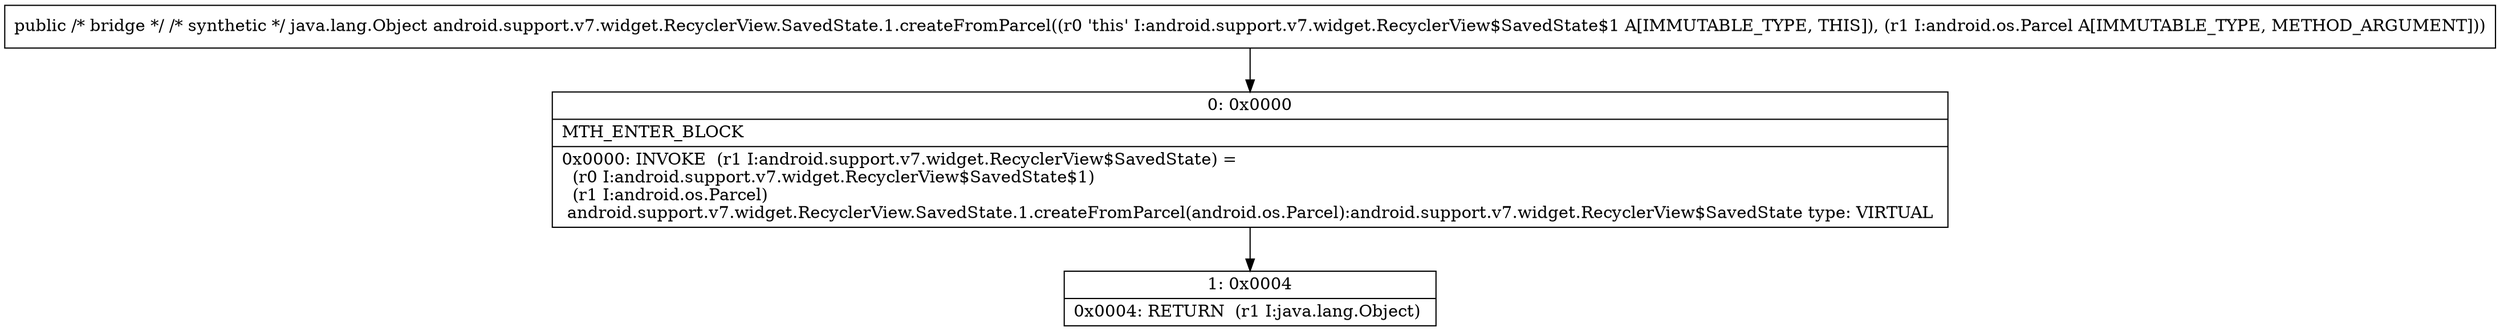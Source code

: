 digraph "CFG forandroid.support.v7.widget.RecyclerView.SavedState.1.createFromParcel(Landroid\/os\/Parcel;)Ljava\/lang\/Object;" {
Node_0 [shape=record,label="{0\:\ 0x0000|MTH_ENTER_BLOCK\l|0x0000: INVOKE  (r1 I:android.support.v7.widget.RecyclerView$SavedState) = \l  (r0 I:android.support.v7.widget.RecyclerView$SavedState$1)\l  (r1 I:android.os.Parcel)\l android.support.v7.widget.RecyclerView.SavedState.1.createFromParcel(android.os.Parcel):android.support.v7.widget.RecyclerView$SavedState type: VIRTUAL \l}"];
Node_1 [shape=record,label="{1\:\ 0x0004|0x0004: RETURN  (r1 I:java.lang.Object) \l}"];
MethodNode[shape=record,label="{public \/* bridge *\/ \/* synthetic *\/ java.lang.Object android.support.v7.widget.RecyclerView.SavedState.1.createFromParcel((r0 'this' I:android.support.v7.widget.RecyclerView$SavedState$1 A[IMMUTABLE_TYPE, THIS]), (r1 I:android.os.Parcel A[IMMUTABLE_TYPE, METHOD_ARGUMENT])) }"];
MethodNode -> Node_0;
Node_0 -> Node_1;
}


